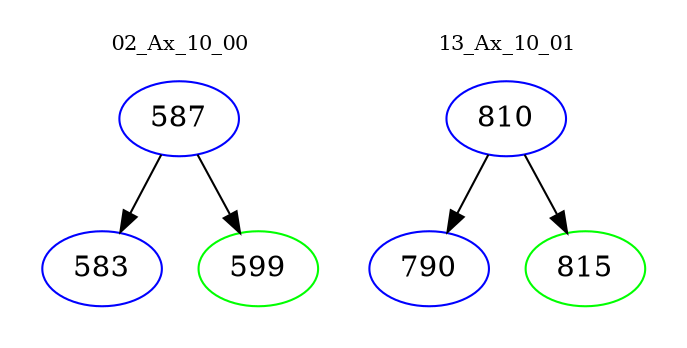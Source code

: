 digraph{
subgraph cluster_0 {
color = white
label = "02_Ax_10_00";
fontsize=10;
T0_587 [label="587", color="blue"]
T0_587 -> T0_583 [color="black"]
T0_583 [label="583", color="blue"]
T0_587 -> T0_599 [color="black"]
T0_599 [label="599", color="green"]
}
subgraph cluster_1 {
color = white
label = "13_Ax_10_01";
fontsize=10;
T1_810 [label="810", color="blue"]
T1_810 -> T1_790 [color="black"]
T1_790 [label="790", color="blue"]
T1_810 -> T1_815 [color="black"]
T1_815 [label="815", color="green"]
}
}
